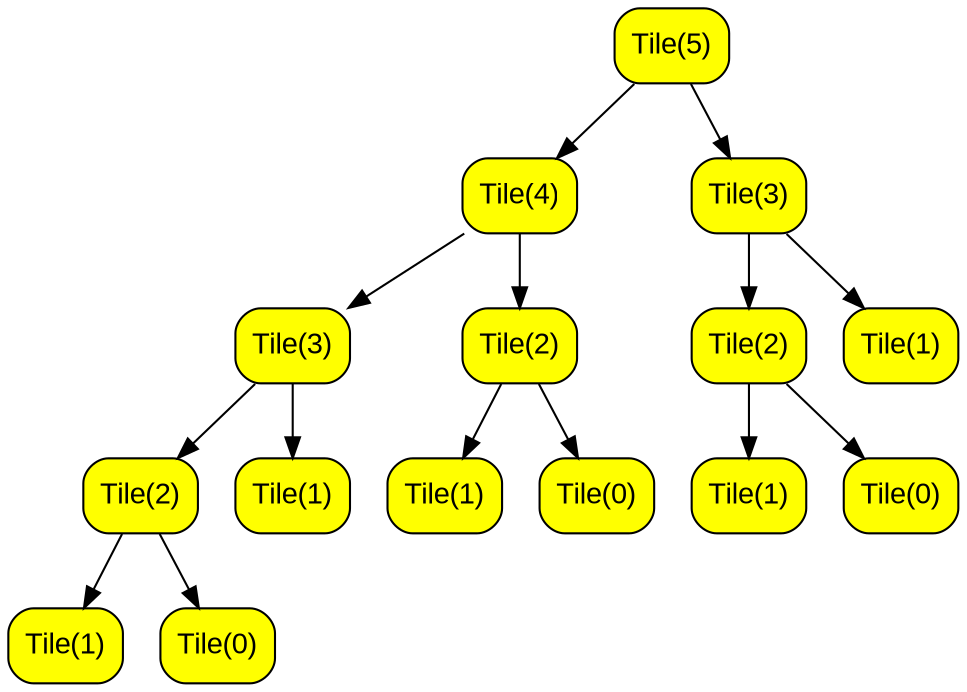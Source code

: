 digraph BST {
    node [fontname="Arial",shape=box,fillcolor=yellow,style="rounded,filled"];
    five [label="Tile(5)"];
    four [label="Tile(4)"];
    threea [label="Tile(3)"];
    threeb [label="Tile(3)"];
    twoa [label="Tile(2)"];
    twob [label="Tile(2)"];
    twoc [label="Tile(2)"];
    onea [label="Tile(1)"];
    oneb [label="Tile(1)"];
    onec [label="Tile(1)"];
    oned [label="Tile(1)"];
    onee [label="Tile(1)"];
    zeroa [label="Tile(0)"];
    zerob [label="Tile(0)"];
    zeroc [label="Tile(0)"];

    five -> four;
    five -> threea;
    four -> threeb;
    four -> twoa;
    threea -> twob;
    threea -> onea;
    threeb -> twoc;
    threeb -> oneb;
    twoa -> onec;
    twoa -> zeroa;
    twob -> oned;
    twob -> zerob;
    twoc -> onee;
    twoc -> zeroc;
}

digraph BST2 {
    node [fontname="Arial",shape=box,fillcolor=red,style="rounded,filled"];
    five [label="Tile(5)",fillcolor=yellow];
    four [label="Tile(4)",fillcolor=yellow];
    threea [label="Tile(3)"];
    threeb [label="Tile(3)",fillcolor=yellow];
    twoa [label="Tile(2)"];
    twob [label="Tile(2)"];
    twoc [label="Tile(2)",fillcolor=yellow];
    onea [label="Tile(1)"];
    oneb [label="Tile(1)"];
    onec [label="Tile(1)"];
    oned [label="Tile(1)"];
    onee [label="Tile(1)",fillcolor=yellow];
    zeroa [label="Tile(0)"];
    zerob [label="Tile(0)"];
    zeroc [label="Tile(0)",fillcolor=yellow];

    five -> four;
    five -> threea;
    four -> threeb;
    four -> twoa;
    threea -> twob;
    threea -> onea;
    threeb -> twoc;
    threeb -> oneb;
    twoa -> onec;
    twoa -> zeroa;
    twob -> oned;
    twob -> zerob;
    twoc -> onee;
    twoc -> zeroc;
}
